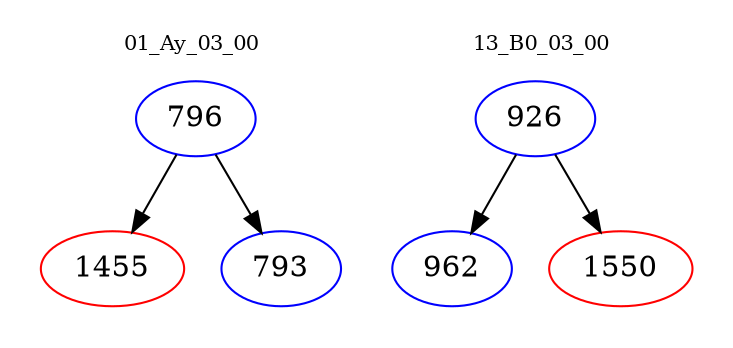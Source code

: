 digraph{
subgraph cluster_0 {
color = white
label = "01_Ay_03_00";
fontsize=10;
T0_796 [label="796", color="blue"]
T0_796 -> T0_1455 [color="black"]
T0_1455 [label="1455", color="red"]
T0_796 -> T0_793 [color="black"]
T0_793 [label="793", color="blue"]
}
subgraph cluster_1 {
color = white
label = "13_B0_03_00";
fontsize=10;
T1_926 [label="926", color="blue"]
T1_926 -> T1_962 [color="black"]
T1_962 [label="962", color="blue"]
T1_926 -> T1_1550 [color="black"]
T1_1550 [label="1550", color="red"]
}
}
